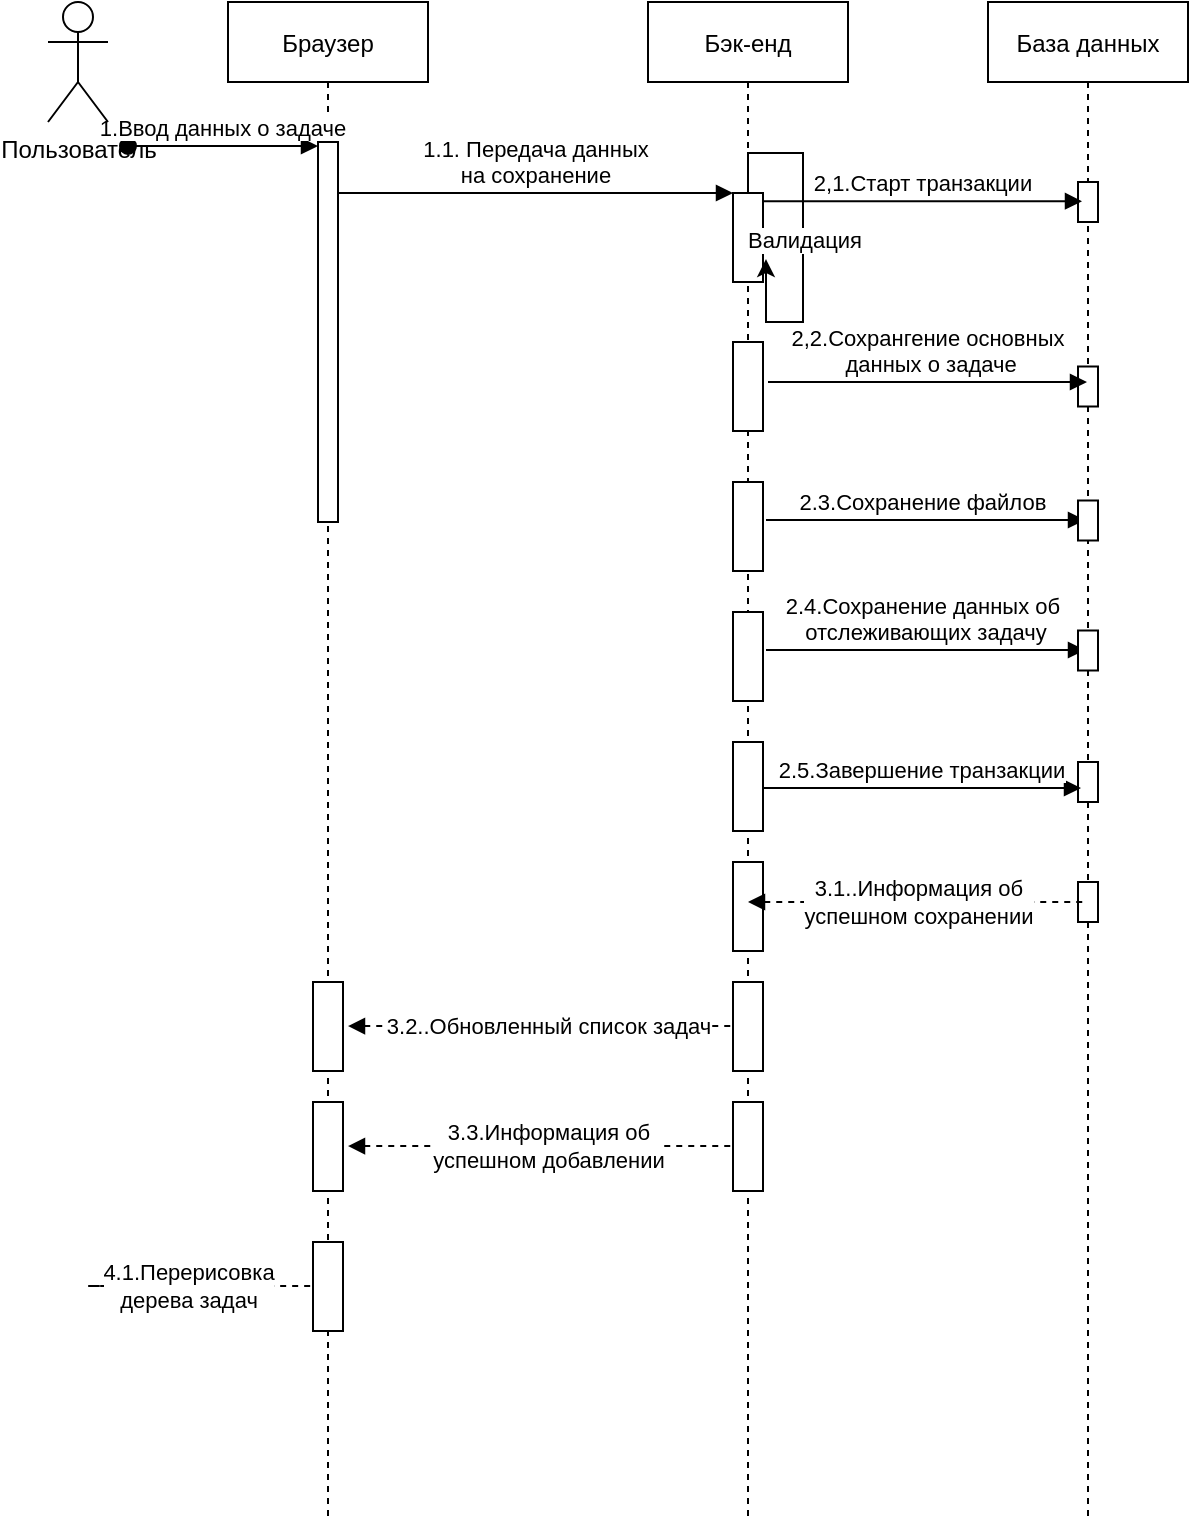 <mxfile version="20.2.3" type="device"><diagram id="kgpKYQtTHZ0yAKxKKP6v" name="Page-1"><mxGraphModel dx="1185" dy="721" grid="1" gridSize="10" guides="1" tooltips="1" connect="1" arrows="1" fold="1" page="1" pageScale="1" pageWidth="850" pageHeight="1100" math="0" shadow="0"><root><mxCell id="0"/><mxCell id="1" parent="0"/><mxCell id="3nuBFxr9cyL0pnOWT2aG-1" value="Браузер" style="shape=umlLifeline;perimeter=lifelinePerimeter;container=1;collapsible=0;recursiveResize=0;rounded=0;shadow=0;strokeWidth=1;" parent="1" vertex="1"><mxGeometry x="120" y="80" width="100" height="760" as="geometry"/></mxCell><mxCell id="3nuBFxr9cyL0pnOWT2aG-2" value="" style="points=[];perimeter=orthogonalPerimeter;rounded=0;shadow=0;strokeWidth=1;" parent="3nuBFxr9cyL0pnOWT2aG-1" vertex="1"><mxGeometry x="45" y="70" width="10" height="190" as="geometry"/></mxCell><mxCell id="3nuBFxr9cyL0pnOWT2aG-3" value="1.Ввод данных о задаче" style="verticalAlign=bottom;startArrow=oval;endArrow=block;startSize=8;shadow=0;strokeWidth=1;" parent="3nuBFxr9cyL0pnOWT2aG-1" edge="1"><mxGeometry relative="1" as="geometry"><mxPoint x="-50" y="72" as="sourcePoint"/><mxPoint x="45" y="72" as="targetPoint"/></mxGeometry></mxCell><mxCell id="ejGA2F1CpmGbw1lBX9Hh-23" value="" style="points=[];perimeter=orthogonalPerimeter;rounded=0;shadow=0;strokeWidth=1;" vertex="1" parent="3nuBFxr9cyL0pnOWT2aG-1"><mxGeometry x="42.5" y="490" width="15" height="44.5" as="geometry"/></mxCell><mxCell id="ejGA2F1CpmGbw1lBX9Hh-24" value="3.2..Обновленный список задач" style="endArrow=none;dashed=1;html=1;rounded=0;startArrow=block;startFill=1;" edge="1" parent="3nuBFxr9cyL0pnOWT2aG-1" target="3nuBFxr9cyL0pnOWT2aG-5"><mxGeometry width="50" height="50" relative="1" as="geometry"><mxPoint x="60.004" y="512.01" as="sourcePoint"/><mxPoint x="229.48" y="512.01" as="targetPoint"/><Array as="points"><mxPoint x="139.98" y="512.01"/></Array></mxGeometry></mxCell><mxCell id="ejGA2F1CpmGbw1lBX9Hh-28" value="4.1.Перерисовка &lt;br&gt;дерева задач" style="endArrow=none;dashed=1;html=1;rounded=0;startArrow=block;startFill=1;" edge="1" parent="3nuBFxr9cyL0pnOWT2aG-1"><mxGeometry width="50" height="50" relative="1" as="geometry"><mxPoint x="-50" y="642" as="sourcePoint"/><mxPoint x="49.5" y="642.01" as="targetPoint"/><Array as="points"><mxPoint x="-70.02" y="642.01"/></Array></mxGeometry></mxCell><mxCell id="ejGA2F1CpmGbw1lBX9Hh-29" value="" style="points=[];perimeter=orthogonalPerimeter;rounded=0;shadow=0;strokeWidth=1;" vertex="1" parent="3nuBFxr9cyL0pnOWT2aG-1"><mxGeometry x="42.5" y="620" width="15" height="44.5" as="geometry"/></mxCell><mxCell id="3nuBFxr9cyL0pnOWT2aG-5" value="Бэк-енд" style="shape=umlLifeline;perimeter=lifelinePerimeter;container=1;collapsible=0;recursiveResize=0;rounded=0;shadow=0;strokeWidth=1;" parent="1" vertex="1"><mxGeometry x="330" y="80" width="100" height="760" as="geometry"/></mxCell><mxCell id="3nuBFxr9cyL0pnOWT2aG-6" value="" style="points=[];perimeter=orthogonalPerimeter;rounded=0;shadow=0;strokeWidth=1;" parent="3nuBFxr9cyL0pnOWT2aG-5" vertex="1"><mxGeometry x="42.5" y="95.5" width="15" height="44.5" as="geometry"/></mxCell><mxCell id="ejGA2F1CpmGbw1lBX9Hh-2" value="Валидация" style="edgeStyle=orthogonalEdgeStyle;rounded=0;orthogonalLoop=1;jettySize=auto;html=1;entryX=1.1;entryY=0.743;entryDx=0;entryDy=0;entryPerimeter=0;" edge="1" parent="3nuBFxr9cyL0pnOWT2aG-5" source="3nuBFxr9cyL0pnOWT2aG-6" target="3nuBFxr9cyL0pnOWT2aG-6"><mxGeometry relative="1" as="geometry"><mxPoint x="110" y="190" as="targetPoint"/></mxGeometry></mxCell><mxCell id="ejGA2F1CpmGbw1lBX9Hh-4" value="" style="points=[];perimeter=orthogonalPerimeter;rounded=0;shadow=0;strokeWidth=1;" vertex="1" parent="3nuBFxr9cyL0pnOWT2aG-5"><mxGeometry x="42.5" y="170" width="15" height="44.5" as="geometry"/></mxCell><mxCell id="ejGA2F1CpmGbw1lBX9Hh-7" value="" style="points=[];perimeter=orthogonalPerimeter;rounded=0;shadow=0;strokeWidth=1;" vertex="1" parent="3nuBFxr9cyL0pnOWT2aG-5"><mxGeometry x="42.5" y="240" width="15" height="44.5" as="geometry"/></mxCell><mxCell id="ejGA2F1CpmGbw1lBX9Hh-14" value="" style="points=[];perimeter=orthogonalPerimeter;rounded=0;shadow=0;strokeWidth=1;" vertex="1" parent="3nuBFxr9cyL0pnOWT2aG-5"><mxGeometry x="42.5" y="370" width="15" height="44.5" as="geometry"/></mxCell><mxCell id="ejGA2F1CpmGbw1lBX9Hh-25" value="" style="points=[];perimeter=orthogonalPerimeter;rounded=0;shadow=0;strokeWidth=1;" vertex="1" parent="3nuBFxr9cyL0pnOWT2aG-5"><mxGeometry x="-167.5" y="550" width="15" height="44.5" as="geometry"/></mxCell><mxCell id="ejGA2F1CpmGbw1lBX9Hh-26" value="3.3.Информация об &lt;br&gt;успешном добавлении" style="endArrow=none;dashed=1;html=1;rounded=0;startArrow=block;startFill=1;" edge="1" parent="3nuBFxr9cyL0pnOWT2aG-5"><mxGeometry width="50" height="50" relative="1" as="geometry"><mxPoint x="-149.996" y="572.01" as="sourcePoint"/><mxPoint x="49.5" y="572.01" as="targetPoint"/><Array as="points"><mxPoint x="-70.02" y="572.01"/></Array></mxGeometry></mxCell><mxCell id="ejGA2F1CpmGbw1lBX9Hh-27" value="" style="points=[];perimeter=orthogonalPerimeter;rounded=0;shadow=0;strokeWidth=1;" vertex="1" parent="3nuBFxr9cyL0pnOWT2aG-5"><mxGeometry x="42.5" y="550" width="15" height="44.5" as="geometry"/></mxCell><mxCell id="3nuBFxr9cyL0pnOWT2aG-8" value="1.1. Передача данных &#10;на сохранение" style="verticalAlign=bottom;endArrow=block;entryX=0;entryY=0;shadow=0;strokeWidth=1;" parent="1" source="3nuBFxr9cyL0pnOWT2aG-2" target="3nuBFxr9cyL0pnOWT2aG-6" edge="1"><mxGeometry relative="1" as="geometry"><mxPoint x="275" y="160" as="sourcePoint"/></mxGeometry></mxCell><mxCell id="NiCs6tXIWelRKuUewmDR-1" value="Пользователь" style="shape=umlActor;verticalLabelPosition=bottom;verticalAlign=top;html=1;outlineConnect=0;" parent="1" vertex="1"><mxGeometry x="30" y="80" width="30" height="60" as="geometry"/></mxCell><mxCell id="utXcNGpbywBpHl2Q9WXk-1" value="База данных" style="shape=umlLifeline;perimeter=lifelinePerimeter;container=1;collapsible=0;recursiveResize=0;rounded=0;shadow=0;strokeWidth=1;" parent="1" vertex="1"><mxGeometry x="500" y="80" width="100" height="760" as="geometry"/></mxCell><mxCell id="utXcNGpbywBpHl2Q9WXk-2" value="" style="points=[];perimeter=orthogonalPerimeter;rounded=0;shadow=0;strokeWidth=1;" parent="utXcNGpbywBpHl2Q9WXk-1" vertex="1"><mxGeometry x="45" y="90" width="10" height="20" as="geometry"/></mxCell><mxCell id="ejGA2F1CpmGbw1lBX9Hh-6" value="" style="points=[];perimeter=orthogonalPerimeter;rounded=0;shadow=0;strokeWidth=1;" vertex="1" parent="utXcNGpbywBpHl2Q9WXk-1"><mxGeometry x="45" y="182.25" width="10" height="20" as="geometry"/></mxCell><mxCell id="ejGA2F1CpmGbw1lBX9Hh-13" value="" style="points=[];perimeter=orthogonalPerimeter;rounded=0;shadow=0;strokeWidth=1;" vertex="1" parent="utXcNGpbywBpHl2Q9WXk-1"><mxGeometry x="45" y="380" width="10" height="20" as="geometry"/></mxCell><mxCell id="ejGA2F1CpmGbw1lBX9Hh-18" value="" style="points=[];perimeter=orthogonalPerimeter;rounded=0;shadow=0;strokeWidth=1;" vertex="1" parent="utXcNGpbywBpHl2Q9WXk-1"><mxGeometry x="45" y="440" width="10" height="20" as="geometry"/></mxCell><mxCell id="ejGA2F1CpmGbw1lBX9Hh-3" value="2,1.Старт транзакции" style="verticalAlign=bottom;endArrow=block;shadow=0;strokeWidth=1;entryX=0.2;entryY=0.481;entryDx=0;entryDy=0;entryPerimeter=0;" edge="1" parent="1" source="3nuBFxr9cyL0pnOWT2aG-6" target="utXcNGpbywBpHl2Q9WXk-2"><mxGeometry relative="1" as="geometry"><mxPoint x="410" y="214" as="sourcePoint"/><mxPoint x="550" y="214" as="targetPoint"/></mxGeometry></mxCell><mxCell id="ejGA2F1CpmGbw1lBX9Hh-5" value="2,2.Сохрангение основных&#10; данных о задаче" style="verticalAlign=bottom;endArrow=block;shadow=0;strokeWidth=1;entryX=0.2;entryY=0.481;entryDx=0;entryDy=0;entryPerimeter=0;" edge="1" parent="1"><mxGeometry relative="1" as="geometry"><mxPoint x="390" y="270.0" as="sourcePoint"/><mxPoint x="549.5" y="270.0" as="targetPoint"/></mxGeometry></mxCell><mxCell id="ejGA2F1CpmGbw1lBX9Hh-8" value="2.3.Сохранение файлов " style="verticalAlign=bottom;endArrow=block;shadow=0;strokeWidth=1;entryX=0.2;entryY=0.481;entryDx=0;entryDy=0;entryPerimeter=0;" edge="1" parent="1"><mxGeometry relative="1" as="geometry"><mxPoint x="389" y="339" as="sourcePoint"/><mxPoint x="548.5" y="339" as="targetPoint"/></mxGeometry></mxCell><mxCell id="ejGA2F1CpmGbw1lBX9Hh-9" value="" style="points=[];perimeter=orthogonalPerimeter;rounded=0;shadow=0;strokeWidth=1;" vertex="1" parent="1"><mxGeometry x="545" y="329.25" width="10" height="20" as="geometry"/></mxCell><mxCell id="ejGA2F1CpmGbw1lBX9Hh-10" value="" style="points=[];perimeter=orthogonalPerimeter;rounded=0;shadow=0;strokeWidth=1;" vertex="1" parent="1"><mxGeometry x="372.5" y="385" width="15" height="44.5" as="geometry"/></mxCell><mxCell id="ejGA2F1CpmGbw1lBX9Hh-11" value="2.4.Сохранение данных об &#10;отслеживающих задачу" style="verticalAlign=bottom;endArrow=block;shadow=0;strokeWidth=1;entryX=0.2;entryY=0.481;entryDx=0;entryDy=0;entryPerimeter=0;" edge="1" parent="1"><mxGeometry relative="1" as="geometry"><mxPoint x="389" y="404" as="sourcePoint"/><mxPoint x="548.5" y="404" as="targetPoint"/></mxGeometry></mxCell><mxCell id="ejGA2F1CpmGbw1lBX9Hh-12" value="" style="points=[];perimeter=orthogonalPerimeter;rounded=0;shadow=0;strokeWidth=1;" vertex="1" parent="1"><mxGeometry x="545" y="394.25" width="10" height="20" as="geometry"/></mxCell><mxCell id="ejGA2F1CpmGbw1lBX9Hh-15" value="2.5.Завершение транзакции" style="verticalAlign=bottom;endArrow=block;shadow=0;strokeWidth=1;entryX=0.2;entryY=0.481;entryDx=0;entryDy=0;entryPerimeter=0;" edge="1" parent="1"><mxGeometry relative="1" as="geometry"><mxPoint x="387" y="473" as="sourcePoint"/><mxPoint x="546.5" y="473" as="targetPoint"/></mxGeometry></mxCell><mxCell id="ejGA2F1CpmGbw1lBX9Hh-16" value="" style="points=[];perimeter=orthogonalPerimeter;rounded=0;shadow=0;strokeWidth=1;" vertex="1" parent="1"><mxGeometry x="372.5" y="510" width="15" height="44.5" as="geometry"/></mxCell><mxCell id="ejGA2F1CpmGbw1lBX9Hh-19" value="3.1..Информация об &lt;br&gt;успешном сохранении&lt;br&gt;" style="endArrow=none;dashed=1;html=1;rounded=0;startArrow=block;startFill=1;" edge="1" parent="1" source="3nuBFxr9cyL0pnOWT2aG-5" target="utXcNGpbywBpHl2Q9WXk-1"><mxGeometry width="50" height="50" relative="1" as="geometry"><mxPoint x="430" y="550" as="sourcePoint"/><mxPoint x="480" y="500" as="targetPoint"/><Array as="points"><mxPoint x="460" y="530"/></Array></mxGeometry></mxCell><mxCell id="ejGA2F1CpmGbw1lBX9Hh-21" value="" style="points=[];perimeter=orthogonalPerimeter;rounded=0;shadow=0;strokeWidth=1;" vertex="1" parent="1"><mxGeometry x="372.5" y="570" width="15" height="44.5" as="geometry"/></mxCell></root></mxGraphModel></diagram></mxfile>